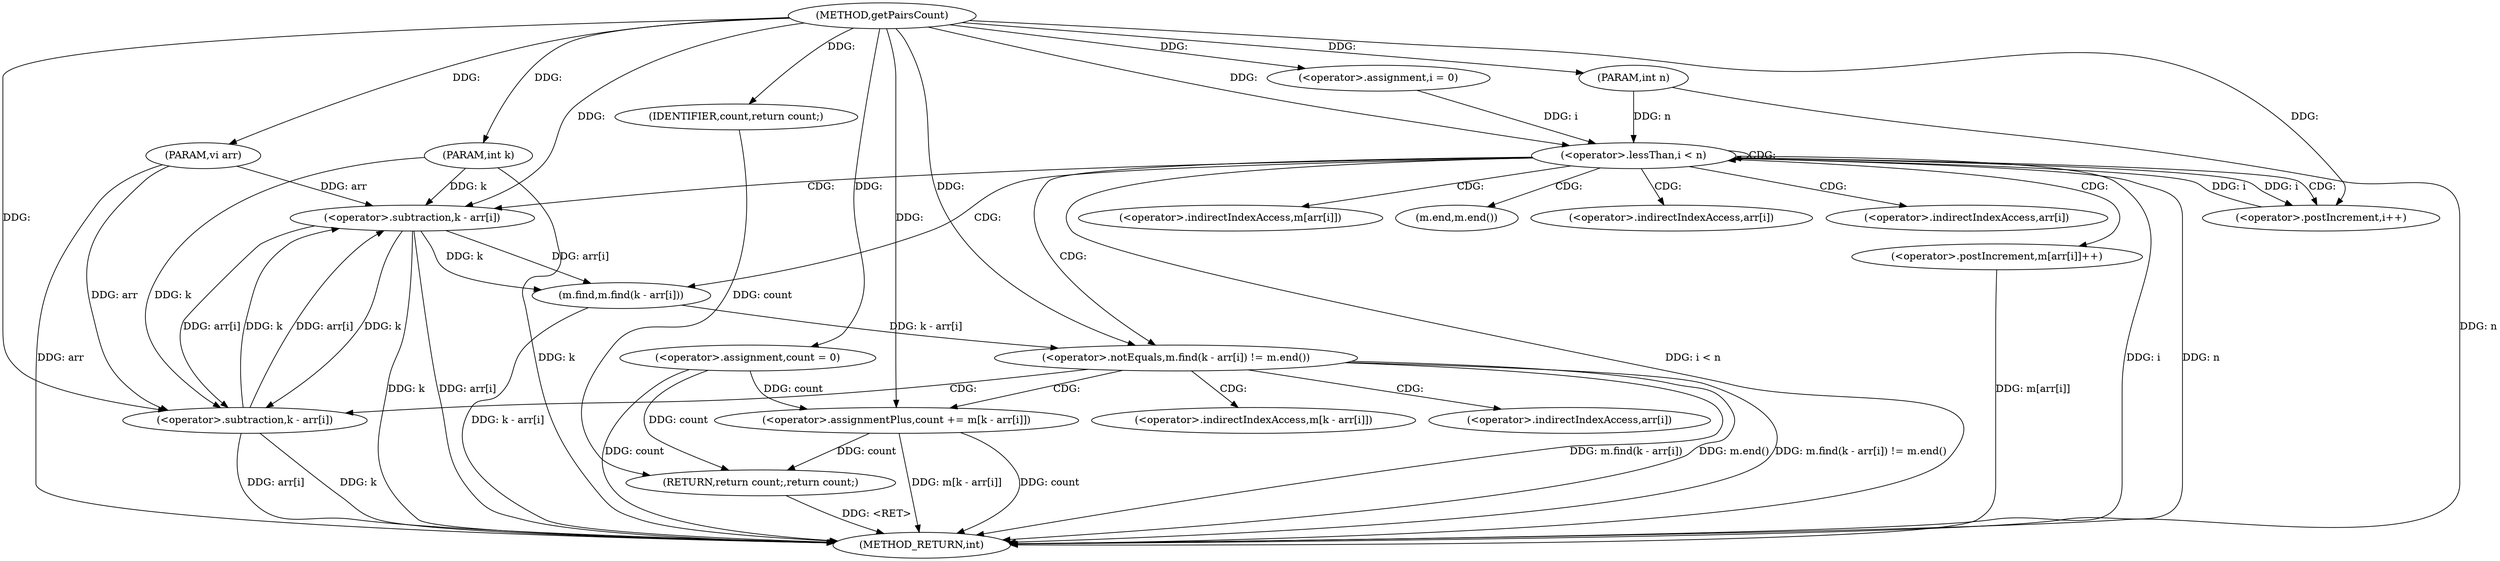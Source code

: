 digraph "getPairsCount" {  
"1000691" [label = "(METHOD,getPairsCount)" ]
"1000739" [label = "(METHOD_RETURN,int)" ]
"1000692" [label = "(PARAM,vi arr)" ]
"1000693" [label = "(PARAM,int n)" ]
"1000694" [label = "(PARAM,int k)" ]
"1000698" [label = "(<operator>.assignment,count = 0)" ]
"1000737" [label = "(RETURN,return count;,return count;)" ]
"1000703" [label = "(<operator>.assignment,i = 0)" ]
"1000706" [label = "(<operator>.lessThan,i < n)" ]
"1000709" [label = "(<operator>.postIncrement,i++)" ]
"1000738" [label = "(IDENTIFIER,count,return count;)" ]
"1000731" [label = "(<operator>.postIncrement,m[arr[i]]++)" ]
"1000713" [label = "(<operator>.notEquals,m.find(k - arr[i]) != m.end())" ]
"1000722" [label = "(<operator>.assignmentPlus,count += m[k - arr[i]])" ]
"1000714" [label = "(m.find,m.find(k - arr[i]))" ]
"1000715" [label = "(<operator>.subtraction,k - arr[i])" ]
"1000726" [label = "(<operator>.subtraction,k - arr[i])" ]
"1000732" [label = "(<operator>.indirectIndexAccess,m[arr[i]])" ]
"1000720" [label = "(m.end,m.end())" ]
"1000734" [label = "(<operator>.indirectIndexAccess,arr[i])" ]
"1000724" [label = "(<operator>.indirectIndexAccess,m[k - arr[i]])" ]
"1000717" [label = "(<operator>.indirectIndexAccess,arr[i])" ]
"1000728" [label = "(<operator>.indirectIndexAccess,arr[i])" ]
  "1000737" -> "1000739"  [ label = "DDG: <RET>"] 
  "1000692" -> "1000739"  [ label = "DDG: arr"] 
  "1000693" -> "1000739"  [ label = "DDG: n"] 
  "1000694" -> "1000739"  [ label = "DDG: k"] 
  "1000698" -> "1000739"  [ label = "DDG: count"] 
  "1000706" -> "1000739"  [ label = "DDG: i"] 
  "1000706" -> "1000739"  [ label = "DDG: n"] 
  "1000706" -> "1000739"  [ label = "DDG: i < n"] 
  "1000715" -> "1000739"  [ label = "DDG: k"] 
  "1000715" -> "1000739"  [ label = "DDG: arr[i]"] 
  "1000714" -> "1000739"  [ label = "DDG: k - arr[i]"] 
  "1000713" -> "1000739"  [ label = "DDG: m.find(k - arr[i])"] 
  "1000713" -> "1000739"  [ label = "DDG: m.end()"] 
  "1000713" -> "1000739"  [ label = "DDG: m.find(k - arr[i]) != m.end()"] 
  "1000722" -> "1000739"  [ label = "DDG: count"] 
  "1000726" -> "1000739"  [ label = "DDG: k"] 
  "1000726" -> "1000739"  [ label = "DDG: arr[i]"] 
  "1000722" -> "1000739"  [ label = "DDG: m[k - arr[i]]"] 
  "1000731" -> "1000739"  [ label = "DDG: m[arr[i]]"] 
  "1000691" -> "1000692"  [ label = "DDG: "] 
  "1000691" -> "1000693"  [ label = "DDG: "] 
  "1000691" -> "1000694"  [ label = "DDG: "] 
  "1000691" -> "1000698"  [ label = "DDG: "] 
  "1000738" -> "1000737"  [ label = "DDG: count"] 
  "1000698" -> "1000737"  [ label = "DDG: count"] 
  "1000722" -> "1000737"  [ label = "DDG: count"] 
  "1000691" -> "1000703"  [ label = "DDG: "] 
  "1000691" -> "1000738"  [ label = "DDG: "] 
  "1000703" -> "1000706"  [ label = "DDG: i"] 
  "1000709" -> "1000706"  [ label = "DDG: i"] 
  "1000691" -> "1000706"  [ label = "DDG: "] 
  "1000693" -> "1000706"  [ label = "DDG: n"] 
  "1000706" -> "1000709"  [ label = "DDG: i"] 
  "1000691" -> "1000709"  [ label = "DDG: "] 
  "1000714" -> "1000713"  [ label = "DDG: k - arr[i]"] 
  "1000691" -> "1000713"  [ label = "DDG: "] 
  "1000715" -> "1000714"  [ label = "DDG: k"] 
  "1000715" -> "1000714"  [ label = "DDG: arr[i]"] 
  "1000698" -> "1000722"  [ label = "DDG: count"] 
  "1000691" -> "1000722"  [ label = "DDG: "] 
  "1000726" -> "1000715"  [ label = "DDG: k"] 
  "1000694" -> "1000715"  [ label = "DDG: k"] 
  "1000691" -> "1000715"  [ label = "DDG: "] 
  "1000726" -> "1000715"  [ label = "DDG: arr[i]"] 
  "1000692" -> "1000715"  [ label = "DDG: arr"] 
  "1000715" -> "1000726"  [ label = "DDG: k"] 
  "1000694" -> "1000726"  [ label = "DDG: k"] 
  "1000691" -> "1000726"  [ label = "DDG: "] 
  "1000715" -> "1000726"  [ label = "DDG: arr[i]"] 
  "1000692" -> "1000726"  [ label = "DDG: arr"] 
  "1000706" -> "1000713"  [ label = "CDG: "] 
  "1000706" -> "1000717"  [ label = "CDG: "] 
  "1000706" -> "1000706"  [ label = "CDG: "] 
  "1000706" -> "1000714"  [ label = "CDG: "] 
  "1000706" -> "1000715"  [ label = "CDG: "] 
  "1000706" -> "1000732"  [ label = "CDG: "] 
  "1000706" -> "1000731"  [ label = "CDG: "] 
  "1000706" -> "1000734"  [ label = "CDG: "] 
  "1000706" -> "1000709"  [ label = "CDG: "] 
  "1000706" -> "1000720"  [ label = "CDG: "] 
  "1000713" -> "1000728"  [ label = "CDG: "] 
  "1000713" -> "1000722"  [ label = "CDG: "] 
  "1000713" -> "1000726"  [ label = "CDG: "] 
  "1000713" -> "1000724"  [ label = "CDG: "] 
}
